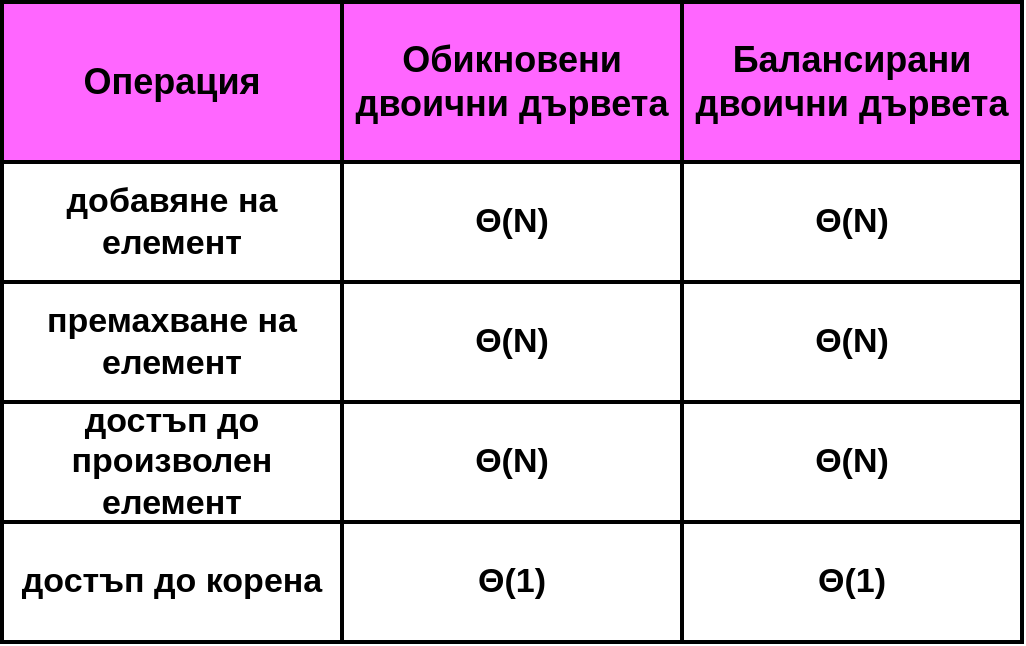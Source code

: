<mxfile>
    <diagram id="gM2w_FHCnjjO-cwRjM-V" name="Page-1">
        <mxGraphModel dx="1572" dy="642" grid="1" gridSize="10" guides="1" tooltips="1" connect="1" arrows="1" fold="1" page="1" pageScale="1" pageWidth="850" pageHeight="1100" background="#ffffff" math="0" shadow="0">
            <root>
                <mxCell id="0"/>
                <mxCell id="1" parent="0"/>
                <mxCell id="2" value="Операция" style="rounded=0;whiteSpace=wrap;html=1;fillColor=#FF66FF;strokeColor=#000000;strokeWidth=2;fontSize=18;fontStyle=1;fontColor=#000000;" vertex="1" parent="1">
                    <mxGeometry y="120" width="170" height="80" as="geometry"/>
                </mxCell>
                <mxCell id="3" value="Обикновени двоични дървета" style="rounded=0;whiteSpace=wrap;html=1;fillColor=#FF66FF;strokeColor=#000000;strokeWidth=2;fontSize=18;fontStyle=1;fontColor=#000000;" vertex="1" parent="1">
                    <mxGeometry x="170" y="120" width="170" height="80" as="geometry"/>
                </mxCell>
                <mxCell id="4" value="Балансирани двоични дървета" style="rounded=0;whiteSpace=wrap;html=1;fillColor=#FF66FF;strokeColor=#000000;strokeWidth=2;fontSize=18;fontStyle=1;fontColor=#000000;" vertex="1" parent="1">
                    <mxGeometry x="340" y="120" width="170" height="80" as="geometry"/>
                </mxCell>
                <mxCell id="5" value="добавяне на елемент" style="rounded=0;whiteSpace=wrap;html=1;fillColor=#FFFFFF;strokeColor=#000000;strokeWidth=2;fontSize=17;fontStyle=1;fontColor=#000000;" vertex="1" parent="1">
                    <mxGeometry y="200" width="170" height="60" as="geometry"/>
                </mxCell>
                <mxCell id="6" value="&lt;span style=&quot;font-size: 17px;&quot;&gt;Θ(N)&lt;/span&gt;" style="rounded=0;whiteSpace=wrap;html=1;fillColor=#FFFFFF;strokeColor=#000000;strokeWidth=2;fontSize=17;fontStyle=1;fontColor=#000000;" vertex="1" parent="1">
                    <mxGeometry x="170" y="200" width="170" height="60" as="geometry"/>
                </mxCell>
                <mxCell id="7" value="&lt;span style=&quot;font-size: 17px;&quot;&gt;Θ(N)&lt;/span&gt;" style="rounded=0;whiteSpace=wrap;html=1;fillColor=#FFFFFF;strokeColor=#000000;strokeWidth=2;fontSize=17;fontStyle=1;fontColor=#000000;" vertex="1" parent="1">
                    <mxGeometry x="340" y="200" width="170" height="60" as="geometry"/>
                </mxCell>
                <mxCell id="17" value="премахване на елемент" style="rounded=0;whiteSpace=wrap;html=1;fillColor=#FFFFFF;strokeColor=#000000;strokeWidth=2;fontSize=17;fontStyle=1;fontColor=#000000;" vertex="1" parent="1">
                    <mxGeometry y="260" width="170" height="60" as="geometry"/>
                </mxCell>
                <mxCell id="18" value="&lt;span style=&quot;font-size: 17px;&quot;&gt;Θ(N)&lt;/span&gt;" style="rounded=0;whiteSpace=wrap;html=1;fillColor=#FFFFFF;strokeColor=#000000;strokeWidth=2;fontSize=17;fontStyle=1;fontColor=#000000;" vertex="1" parent="1">
                    <mxGeometry x="170" y="260" width="170" height="60" as="geometry"/>
                </mxCell>
                <mxCell id="19" value="&lt;span style=&quot;font-size: 17px;&quot;&gt;Θ(N)&lt;/span&gt;" style="rounded=0;whiteSpace=wrap;html=1;fillColor=#FFFFFF;strokeColor=#000000;strokeWidth=2;fontSize=17;fontStyle=1;fontColor=#000000;" vertex="1" parent="1">
                    <mxGeometry x="340" y="260" width="170" height="60" as="geometry"/>
                </mxCell>
                <mxCell id="20" value="достъп до произволен елемент" style="rounded=0;whiteSpace=wrap;html=1;fillColor=#FFFFFF;strokeColor=#000000;strokeWidth=2;fontSize=17;fontStyle=1;fontColor=#000000;" vertex="1" parent="1">
                    <mxGeometry y="320" width="170" height="60" as="geometry"/>
                </mxCell>
                <mxCell id="21" value="&lt;span style=&quot;font-size: 17px;&quot;&gt;Θ(N)&lt;/span&gt;" style="rounded=0;whiteSpace=wrap;html=1;fillColor=#FFFFFF;strokeColor=#000000;strokeWidth=2;fontSize=17;fontStyle=1;fontColor=#000000;" vertex="1" parent="1">
                    <mxGeometry x="170" y="320" width="170" height="60" as="geometry"/>
                </mxCell>
                <mxCell id="22" value="&lt;span style=&quot;font-size: 17px;&quot;&gt;Θ(N)&lt;/span&gt;" style="rounded=0;whiteSpace=wrap;html=1;fillColor=#FFFFFF;strokeColor=#000000;strokeWidth=2;fontSize=17;fontStyle=1;fontColor=#000000;" vertex="1" parent="1">
                    <mxGeometry x="340" y="320" width="170" height="60" as="geometry"/>
                </mxCell>
                <mxCell id="23" value="достъп до корена" style="rounded=0;whiteSpace=wrap;html=1;fillColor=#FFFFFF;strokeColor=#000000;strokeWidth=2;fontSize=17;fontStyle=1;fontColor=#000000;" vertex="1" parent="1">
                    <mxGeometry y="380" width="170" height="60" as="geometry"/>
                </mxCell>
                <mxCell id="24" value="&lt;span style=&quot;font-size: 17px;&quot;&gt;Θ(1)&lt;/span&gt;" style="rounded=0;whiteSpace=wrap;html=1;fillColor=#FFFFFF;strokeColor=#000000;strokeWidth=2;fontSize=17;fontStyle=1;fontColor=#000000;" vertex="1" parent="1">
                    <mxGeometry x="170" y="380" width="170" height="60" as="geometry"/>
                </mxCell>
                <mxCell id="25" value="&lt;span style=&quot;font-size: 17px;&quot;&gt;Θ(1)&lt;/span&gt;" style="rounded=0;whiteSpace=wrap;html=1;fillColor=#FFFFFF;strokeColor=#000000;strokeWidth=2;fontSize=17;fontStyle=1;fontColor=#000000;" vertex="1" parent="1">
                    <mxGeometry x="340" y="380" width="170" height="60" as="geometry"/>
                </mxCell>
            </root>
        </mxGraphModel>
    </diagram>
</mxfile>